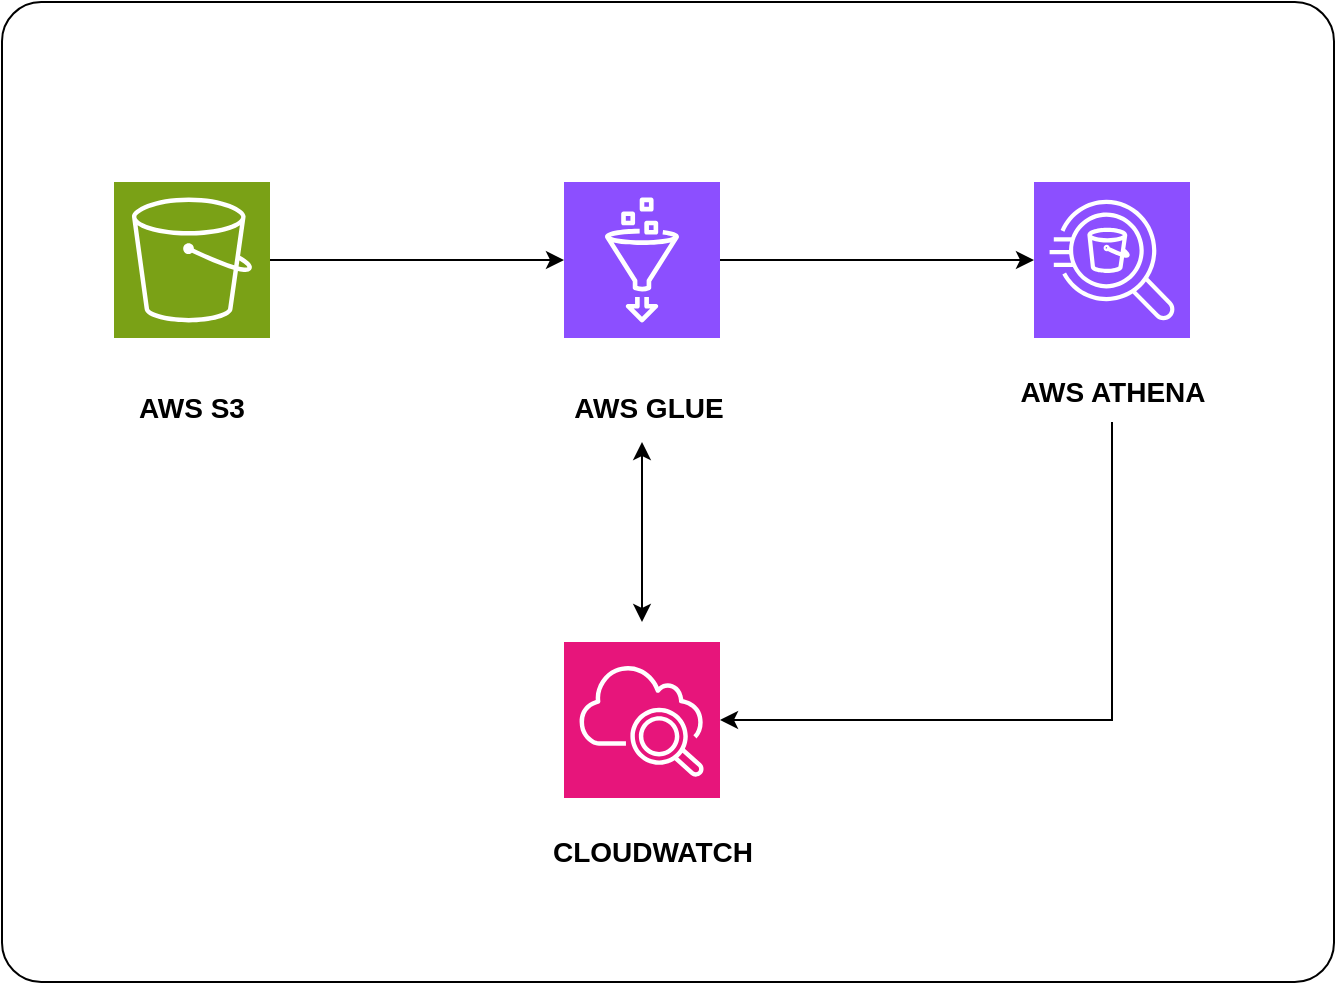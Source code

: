 <mxfile version="24.7.6">
  <diagram name="Page-1" id="1eNH-A93x2Xt0HLpoS9l">
    <mxGraphModel dx="880" dy="508" grid="1" gridSize="10" guides="1" tooltips="1" connect="1" arrows="1" fold="1" page="1" pageScale="1" pageWidth="850" pageHeight="1100" math="0" shadow="0">
      <root>
        <mxCell id="0" />
        <mxCell id="1" parent="0" />
        <mxCell id="w-mQR_dwK9oGipl7WO2l-17" value="" style="rounded=1;whiteSpace=wrap;html=1;arcSize=4;" vertex="1" parent="1">
          <mxGeometry x="144" y="50" width="666" height="490" as="geometry" />
        </mxCell>
        <mxCell id="w-mQR_dwK9oGipl7WO2l-1" value="" style="sketch=0;points=[[0,0,0],[0.25,0,0],[0.5,0,0],[0.75,0,0],[1,0,0],[0,1,0],[0.25,1,0],[0.5,1,0],[0.75,1,0],[1,1,0],[0,0.25,0],[0,0.5,0],[0,0.75,0],[1,0.25,0],[1,0.5,0],[1,0.75,0]];outlineConnect=0;fontColor=#232F3E;fillColor=#7AA116;strokeColor=#ffffff;dashed=0;verticalLabelPosition=bottom;verticalAlign=top;align=center;html=1;fontSize=12;fontStyle=0;aspect=fixed;shape=mxgraph.aws4.resourceIcon;resIcon=mxgraph.aws4.s3;" vertex="1" parent="1">
          <mxGeometry x="200" y="140" width="78" height="78" as="geometry" />
        </mxCell>
        <mxCell id="w-mQR_dwK9oGipl7WO2l-10" style="edgeStyle=orthogonalEdgeStyle;rounded=0;orthogonalLoop=1;jettySize=auto;html=1;" edge="1" parent="1" source="w-mQR_dwK9oGipl7WO2l-2" target="w-mQR_dwK9oGipl7WO2l-3">
          <mxGeometry relative="1" as="geometry" />
        </mxCell>
        <mxCell id="w-mQR_dwK9oGipl7WO2l-2" value="" style="sketch=0;points=[[0,0,0],[0.25,0,0],[0.5,0,0],[0.75,0,0],[1,0,0],[0,1,0],[0.25,1,0],[0.5,1,0],[0.75,1,0],[1,1,0],[0,0.25,0],[0,0.5,0],[0,0.75,0],[1,0.25,0],[1,0.5,0],[1,0.75,0]];outlineConnect=0;fontColor=#232F3E;fillColor=#8C4FFF;strokeColor=#ffffff;dashed=0;verticalLabelPosition=bottom;verticalAlign=top;align=center;html=1;fontSize=12;fontStyle=0;aspect=fixed;shape=mxgraph.aws4.resourceIcon;resIcon=mxgraph.aws4.glue;" vertex="1" parent="1">
          <mxGeometry x="425" y="140" width="78" height="78" as="geometry" />
        </mxCell>
        <mxCell id="w-mQR_dwK9oGipl7WO2l-3" value="" style="sketch=0;points=[[0,0,0],[0.25,0,0],[0.5,0,0],[0.75,0,0],[1,0,0],[0,1,0],[0.25,1,0],[0.5,1,0],[0.75,1,0],[1,1,0],[0,0.25,0],[0,0.5,0],[0,0.75,0],[1,0.25,0],[1,0.5,0],[1,0.75,0]];outlineConnect=0;fontColor=#232F3E;fillColor=#8C4FFF;strokeColor=#ffffff;dashed=0;verticalLabelPosition=bottom;verticalAlign=top;align=center;html=1;fontSize=12;fontStyle=0;aspect=fixed;shape=mxgraph.aws4.resourceIcon;resIcon=mxgraph.aws4.athena;" vertex="1" parent="1">
          <mxGeometry x="660" y="140" width="78" height="78" as="geometry" />
        </mxCell>
        <mxCell id="w-mQR_dwK9oGipl7WO2l-4" value="AWS S3" style="text;html=1;align=center;verticalAlign=middle;whiteSpace=wrap;rounded=0;fontStyle=1;fontSize=14;" vertex="1" parent="1">
          <mxGeometry x="209" y="238" width="60" height="30" as="geometry" />
        </mxCell>
        <mxCell id="w-mQR_dwK9oGipl7WO2l-5" value="AWS GLUE" style="text;html=1;align=center;verticalAlign=middle;whiteSpace=wrap;rounded=0;fontStyle=1;fontSize=14;" vertex="1" parent="1">
          <mxGeometry x="427" y="238" width="81" height="30" as="geometry" />
        </mxCell>
        <mxCell id="w-mQR_dwK9oGipl7WO2l-11" style="edgeStyle=orthogonalEdgeStyle;rounded=0;orthogonalLoop=1;jettySize=auto;html=1;" edge="1" parent="1" source="w-mQR_dwK9oGipl7WO2l-6" target="w-mQR_dwK9oGipl7WO2l-7">
          <mxGeometry relative="1" as="geometry">
            <Array as="points">
              <mxPoint x="699" y="409" />
            </Array>
          </mxGeometry>
        </mxCell>
        <mxCell id="w-mQR_dwK9oGipl7WO2l-6" value="AWS ATHENA" style="text;html=1;align=center;verticalAlign=middle;whiteSpace=wrap;rounded=0;fontStyle=1;fontSize=14;" vertex="1" parent="1">
          <mxGeometry x="647.5" y="230" width="103" height="30" as="geometry" />
        </mxCell>
        <mxCell id="w-mQR_dwK9oGipl7WO2l-7" value="" style="sketch=0;points=[[0,0,0],[0.25,0,0],[0.5,0,0],[0.75,0,0],[1,0,0],[0,1,0],[0.25,1,0],[0.5,1,0],[0.75,1,0],[1,1,0],[0,0.25,0],[0,0.5,0],[0,0.75,0],[1,0.25,0],[1,0.5,0],[1,0.75,0]];points=[[0,0,0],[0.25,0,0],[0.5,0,0],[0.75,0,0],[1,0,0],[0,1,0],[0.25,1,0],[0.5,1,0],[0.75,1,0],[1,1,0],[0,0.25,0],[0,0.5,0],[0,0.75,0],[1,0.25,0],[1,0.5,0],[1,0.75,0]];outlineConnect=0;fontColor=#232F3E;fillColor=#E7157B;strokeColor=#ffffff;dashed=0;verticalLabelPosition=bottom;verticalAlign=top;align=center;html=1;fontSize=12;fontStyle=0;aspect=fixed;shape=mxgraph.aws4.resourceIcon;resIcon=mxgraph.aws4.cloudwatch_2;" vertex="1" parent="1">
          <mxGeometry x="425" y="370" width="78" height="78" as="geometry" />
        </mxCell>
        <mxCell id="w-mQR_dwK9oGipl7WO2l-8" value="CLOUDWATCH" style="text;html=1;align=center;verticalAlign=middle;whiteSpace=wrap;rounded=0;fontStyle=1;fontSize=14;" vertex="1" parent="1">
          <mxGeometry x="417.5" y="460" width="103" height="30" as="geometry" />
        </mxCell>
        <mxCell id="w-mQR_dwK9oGipl7WO2l-9" style="edgeStyle=orthogonalEdgeStyle;rounded=0;orthogonalLoop=1;jettySize=auto;html=1;entryX=0;entryY=0.5;entryDx=0;entryDy=0;entryPerimeter=0;" edge="1" parent="1" source="w-mQR_dwK9oGipl7WO2l-1" target="w-mQR_dwK9oGipl7WO2l-2">
          <mxGeometry relative="1" as="geometry" />
        </mxCell>
        <mxCell id="w-mQR_dwK9oGipl7WO2l-16" value="" style="endArrow=classic;startArrow=classic;html=1;rounded=0;exitX=0.5;exitY=0;exitDx=0;exitDy=0;exitPerimeter=0;" edge="1" parent="1">
          <mxGeometry width="50" height="50" relative="1" as="geometry">
            <mxPoint x="464" y="360" as="sourcePoint" />
            <mxPoint x="464" y="270" as="targetPoint" />
          </mxGeometry>
        </mxCell>
      </root>
    </mxGraphModel>
  </diagram>
</mxfile>

